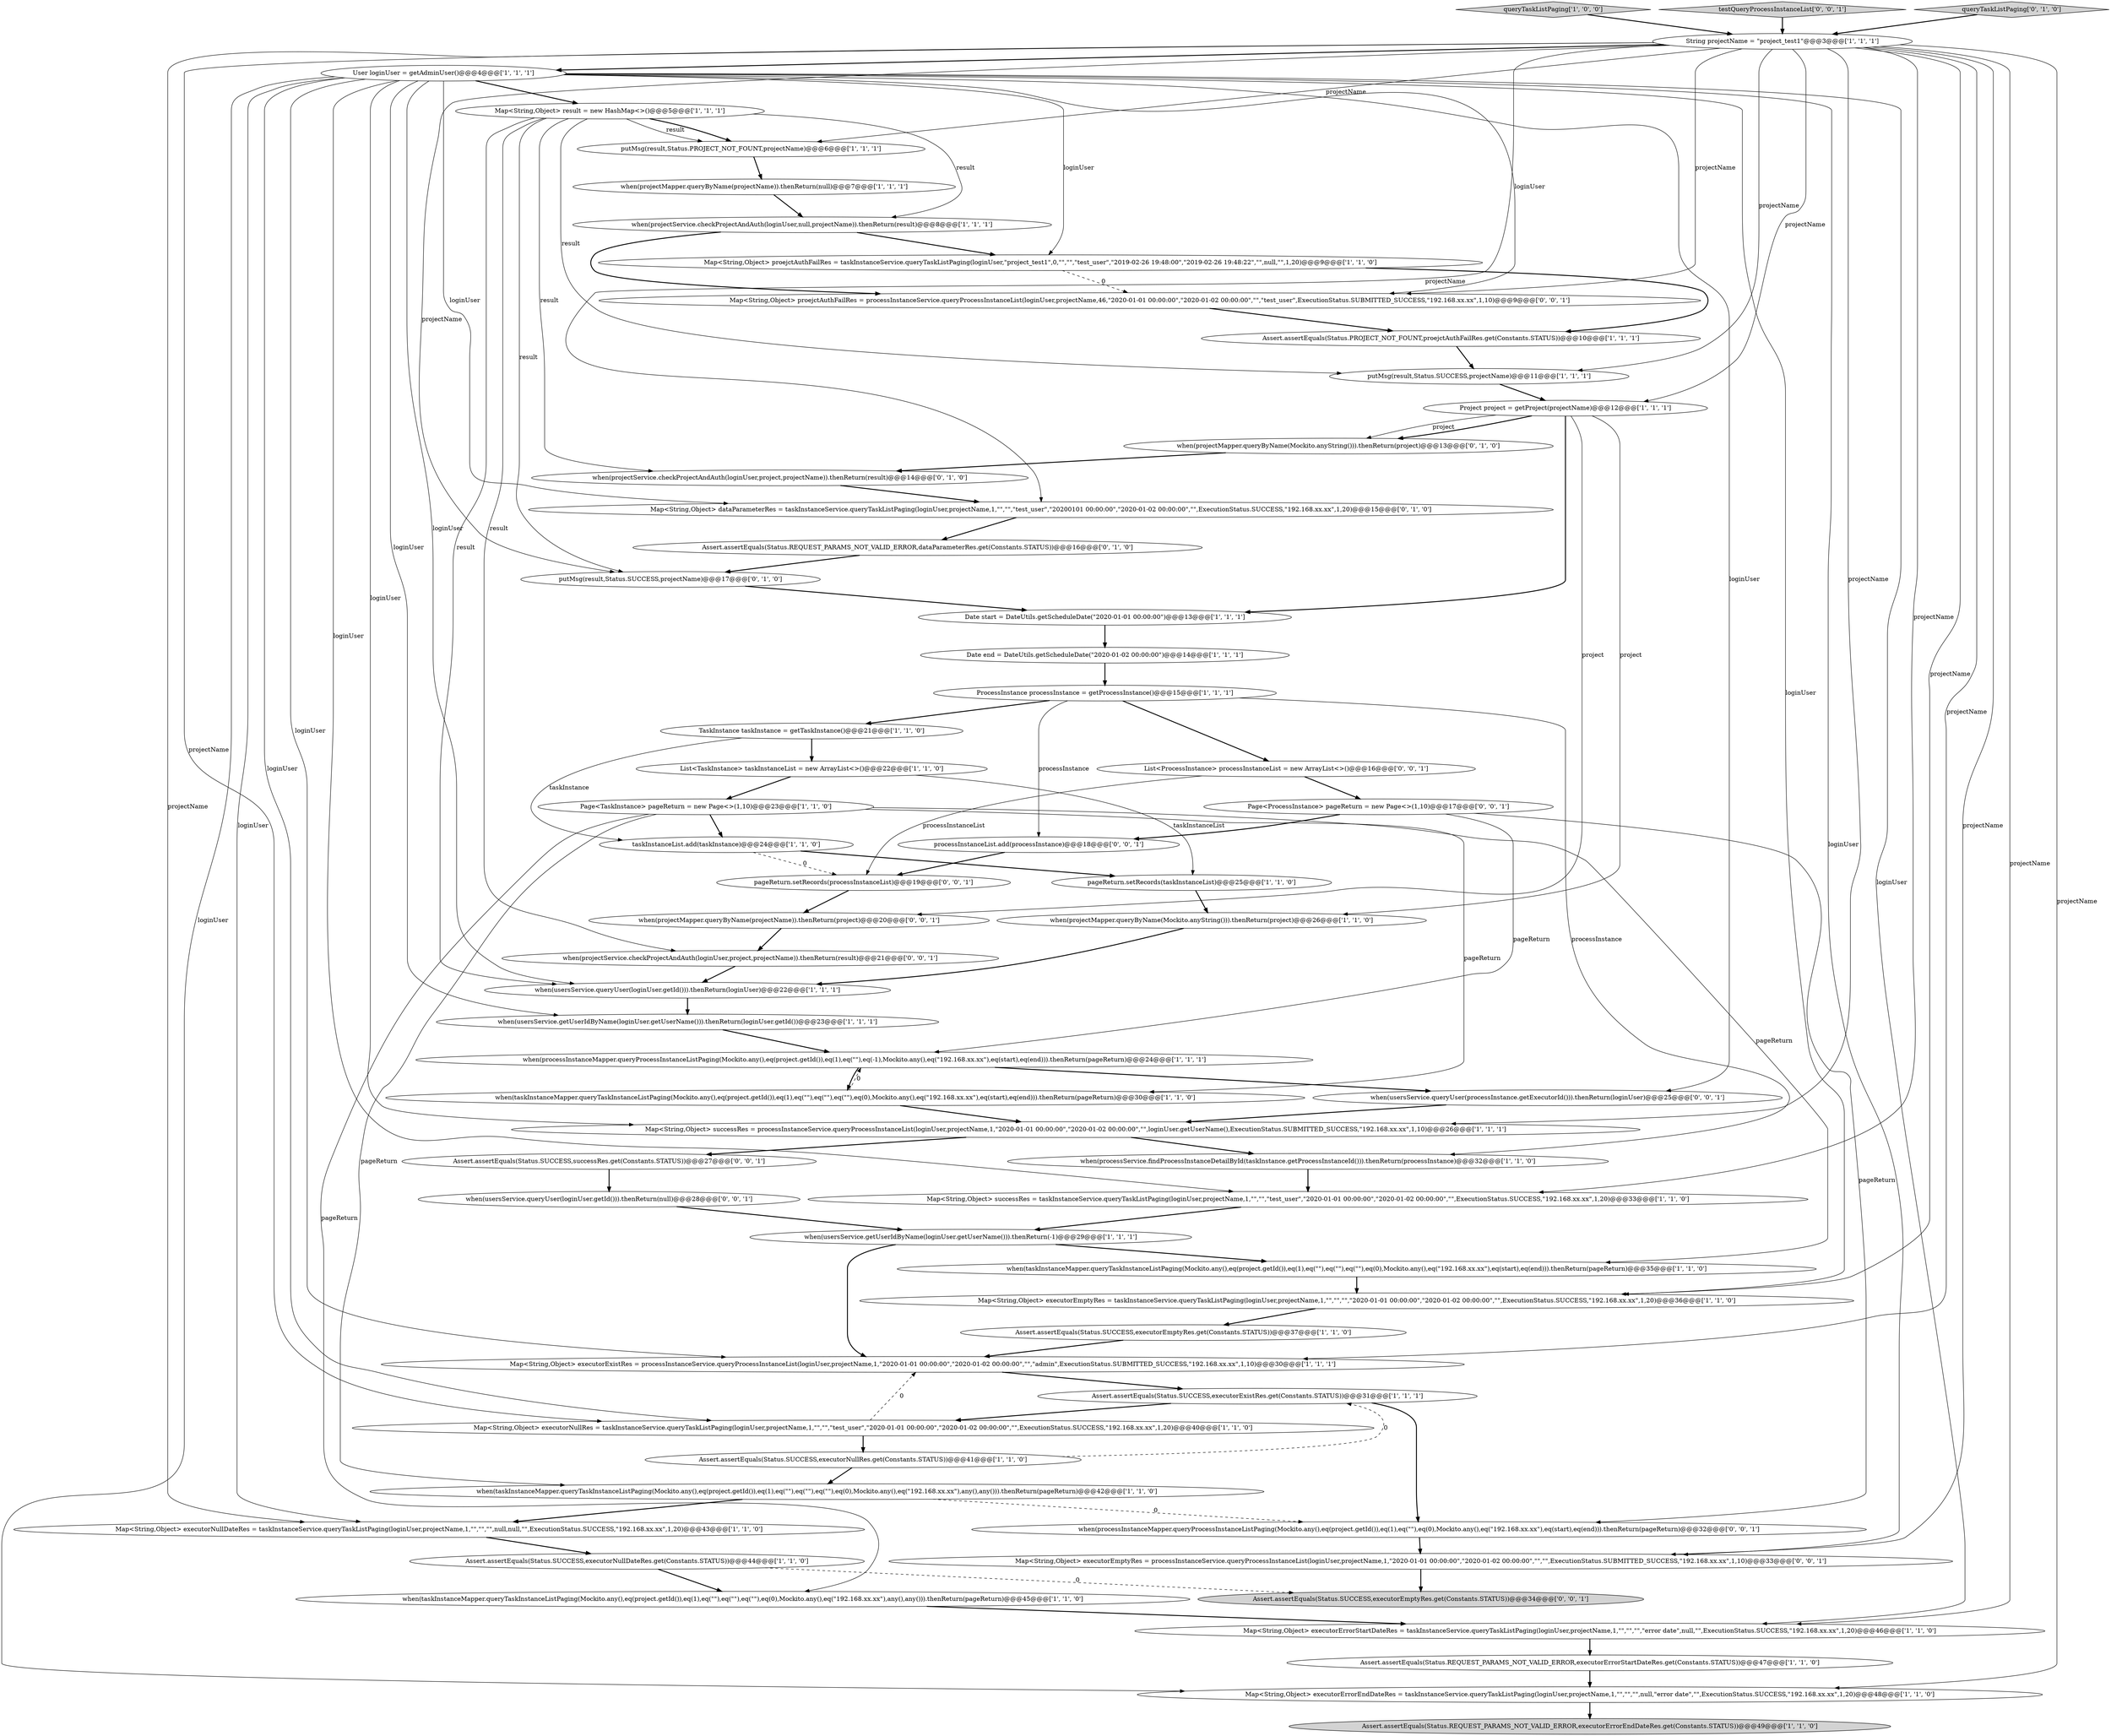 digraph {
61 [style = filled, label = "Map<String,Object> proejctAuthFailRes = processInstanceService.queryProcessInstanceList(loginUser,projectName,46,\"2020-01-01 00:00:00\",\"2020-01-02 00:00:00\",\"\",\"test_user\",ExecutionStatus.SUBMITTED_SUCCESS,\"192.168.xx.xx\",1,10)@@@9@@@['0', '0', '1']", fillcolor = white, shape = ellipse image = "AAA0AAABBB3BBB"];
27 [style = filled, label = "Project project = getProject(projectName)@@@12@@@['1', '1', '1']", fillcolor = white, shape = ellipse image = "AAA0AAABBB1BBB"];
53 [style = filled, label = "Assert.assertEquals(Status.SUCCESS,executorEmptyRes.get(Constants.STATUS))@@@34@@@['0', '0', '1']", fillcolor = lightgray, shape = ellipse image = "AAA0AAABBB3BBB"];
37 [style = filled, label = "putMsg(result,Status.SUCCESS,projectName)@@@11@@@['1', '1', '1']", fillcolor = white, shape = ellipse image = "AAA0AAABBB1BBB"];
30 [style = filled, label = "when(projectService.checkProjectAndAuth(loginUser,null,projectName)).thenReturn(result)@@@8@@@['1', '1', '1']", fillcolor = white, shape = ellipse image = "AAA0AAABBB1BBB"];
51 [style = filled, label = "List<ProcessInstance> processInstanceList = new ArrayList<>()@@@16@@@['0', '0', '1']", fillcolor = white, shape = ellipse image = "AAA0AAABBB3BBB"];
60 [style = filled, label = "when(projectMapper.queryByName(projectName)).thenReturn(project)@@@20@@@['0', '0', '1']", fillcolor = white, shape = ellipse image = "AAA0AAABBB3BBB"];
31 [style = filled, label = "Map<String,Object> successRes = processInstanceService.queryProcessInstanceList(loginUser,projectName,1,\"2020-01-01 00:00:00\",\"2020-01-02 00:00:00\",\"\",loginUser.getUserName(),ExecutionStatus.SUBMITTED_SUCCESS,\"192.168.xx.xx\",1,10)@@@26@@@['1', '1', '1']", fillcolor = white, shape = ellipse image = "AAA0AAABBB1BBB"];
29 [style = filled, label = "Map<String,Object> executorErrorEndDateRes = taskInstanceService.queryTaskListPaging(loginUser,projectName,1,\"\",\"\",\"\",null,\"error date\",\"\",ExecutionStatus.SUCCESS,\"192.168.xx.xx\",1,20)@@@48@@@['1', '1', '0']", fillcolor = white, shape = ellipse image = "AAA0AAABBB1BBB"];
54 [style = filled, label = "when(usersService.queryUser(processInstance.getExecutorId())).thenReturn(loginUser)@@@25@@@['0', '0', '1']", fillcolor = white, shape = ellipse image = "AAA0AAABBB3BBB"];
17 [style = filled, label = "String projectName = \"project_test1\"@@@3@@@['1', '1', '1']", fillcolor = white, shape = ellipse image = "AAA0AAABBB1BBB"];
6 [style = filled, label = "Assert.assertEquals(Status.SUCCESS,executorExistRes.get(Constants.STATUS))@@@31@@@['1', '1', '1']", fillcolor = white, shape = ellipse image = "AAA0AAABBB1BBB"];
38 [style = filled, label = "User loginUser = getAdminUser()@@@4@@@['1', '1', '1']", fillcolor = white, shape = ellipse image = "AAA0AAABBB1BBB"];
11 [style = filled, label = "when(taskInstanceMapper.queryTaskInstanceListPaging(Mockito.any(),eq(project.getId()),eq(1),eq(\"\"),eq(\"\"),eq(\"\"),eq(0),Mockito.any(),eq(\"192.168.xx.xx\"),any(),any())).thenReturn(pageReturn)@@@45@@@['1', '1', '0']", fillcolor = white, shape = ellipse image = "AAA0AAABBB1BBB"];
35 [style = filled, label = "Map<String,Object> executorNullRes = taskInstanceService.queryTaskListPaging(loginUser,projectName,1,\"\",\"\",\"test_user\",\"2020-01-01 00:00:00\",\"2020-01-02 00:00:00\",\"\",ExecutionStatus.SUCCESS,\"192.168.xx.xx\",1,20)@@@40@@@['1', '1', '0']", fillcolor = white, shape = ellipse image = "AAA0AAABBB1BBB"];
56 [style = filled, label = "Map<String,Object> executorEmptyRes = processInstanceService.queryProcessInstanceList(loginUser,projectName,1,\"2020-01-01 00:00:00\",\"2020-01-02 00:00:00\",\"\",\"\",ExecutionStatus.SUBMITTED_SUCCESS,\"192.168.xx.xx\",1,10)@@@33@@@['0', '0', '1']", fillcolor = white, shape = ellipse image = "AAA0AAABBB3BBB"];
19 [style = filled, label = "Assert.assertEquals(Status.PROJECT_NOT_FOUNT,proejctAuthFailRes.get(Constants.STATUS))@@@10@@@['1', '1', '1']", fillcolor = white, shape = ellipse image = "AAA0AAABBB1BBB"];
44 [style = filled, label = "when(projectService.checkProjectAndAuth(loginUser,project,projectName)).thenReturn(result)@@@14@@@['0', '1', '0']", fillcolor = white, shape = ellipse image = "AAA1AAABBB2BBB"];
21 [style = filled, label = "when(processService.findProcessInstanceDetailById(taskInstance.getProcessInstanceId())).thenReturn(processInstance)@@@32@@@['1', '1', '0']", fillcolor = white, shape = ellipse image = "AAA0AAABBB1BBB"];
47 [style = filled, label = "putMsg(result,Status.SUCCESS,projectName)@@@17@@@['0', '1', '0']", fillcolor = white, shape = ellipse image = "AAA1AAABBB2BBB"];
20 [style = filled, label = "when(projectMapper.queryByName(Mockito.anyString())).thenReturn(project)@@@26@@@['1', '1', '0']", fillcolor = white, shape = ellipse image = "AAA0AAABBB1BBB"];
41 [style = filled, label = "when(taskInstanceMapper.queryTaskInstanceListPaging(Mockito.any(),eq(project.getId()),eq(1),eq(\"\"),eq(\"\"),eq(\"\"),eq(0),Mockito.any(),eq(\"192.168.xx.xx\"),eq(start),eq(end))).thenReturn(pageReturn)@@@35@@@['1', '1', '0']", fillcolor = white, shape = ellipse image = "AAA0AAABBB1BBB"];
23 [style = filled, label = "Date start = DateUtils.getScheduleDate(\"2020-01-01 00:00:00\")@@@13@@@['1', '1', '1']", fillcolor = white, shape = ellipse image = "AAA0AAABBB1BBB"];
49 [style = filled, label = "when(usersService.queryUser(loginUser.getId())).thenReturn(null)@@@28@@@['0', '0', '1']", fillcolor = white, shape = ellipse image = "AAA0AAABBB3BBB"];
14 [style = filled, label = "when(processInstanceMapper.queryProcessInstanceListPaging(Mockito.any(),eq(project.getId()),eq(1),eq(\"\"),eq(-1),Mockito.any(),eq(\"192.168.xx.xx\"),eq(start),eq(end))).thenReturn(pageReturn)@@@24@@@['1', '1', '1']", fillcolor = white, shape = ellipse image = "AAA0AAABBB1BBB"];
9 [style = filled, label = "ProcessInstance processInstance = getProcessInstance()@@@15@@@['1', '1', '1']", fillcolor = white, shape = ellipse image = "AAA0AAABBB1BBB"];
39 [style = filled, label = "when(usersService.getUserIdByName(loginUser.getUserName())).thenReturn(-1)@@@29@@@['1', '1', '1']", fillcolor = white, shape = ellipse image = "AAA0AAABBB1BBB"];
42 [style = filled, label = "Assert.assertEquals(Status.REQUEST_PARAMS_NOT_VALID_ERROR,executorErrorEndDateRes.get(Constants.STATUS))@@@49@@@['1', '1', '0']", fillcolor = lightgray, shape = ellipse image = "AAA0AAABBB1BBB"];
13 [style = filled, label = "when(taskInstanceMapper.queryTaskInstanceListPaging(Mockito.any(),eq(project.getId()),eq(1),eq(\"\"),eq(\"\"),eq(\"\"),eq(0),Mockito.any(),eq(\"192.168.xx.xx\"),any(),any())).thenReturn(pageReturn)@@@42@@@['1', '1', '0']", fillcolor = white, shape = ellipse image = "AAA0AAABBB1BBB"];
4 [style = filled, label = "Assert.assertEquals(Status.REQUEST_PARAMS_NOT_VALID_ERROR,executorErrorStartDateRes.get(Constants.STATUS))@@@47@@@['1', '1', '0']", fillcolor = white, shape = ellipse image = "AAA0AAABBB1BBB"];
32 [style = filled, label = "queryTaskListPaging['1', '0', '0']", fillcolor = lightgray, shape = diamond image = "AAA0AAABBB1BBB"];
15 [style = filled, label = "Map<String,Object> executorEmptyRes = taskInstanceService.queryTaskListPaging(loginUser,projectName,1,\"\",\"\",\"\",\"2020-01-01 00:00:00\",\"2020-01-02 00:00:00\",\"\",ExecutionStatus.SUCCESS,\"192.168.xx.xx\",1,20)@@@36@@@['1', '1', '0']", fillcolor = white, shape = ellipse image = "AAA0AAABBB1BBB"];
52 [style = filled, label = "Assert.assertEquals(Status.SUCCESS,successRes.get(Constants.STATUS))@@@27@@@['0', '0', '1']", fillcolor = white, shape = ellipse image = "AAA0AAABBB3BBB"];
62 [style = filled, label = "pageReturn.setRecords(processInstanceList)@@@19@@@['0', '0', '1']", fillcolor = white, shape = ellipse image = "AAA0AAABBB3BBB"];
59 [style = filled, label = "Page<ProcessInstance> pageReturn = new Page<>(1,10)@@@17@@@['0', '0', '1']", fillcolor = white, shape = ellipse image = "AAA0AAABBB3BBB"];
22 [style = filled, label = "taskInstanceList.add(taskInstance)@@@24@@@['1', '1', '0']", fillcolor = white, shape = ellipse image = "AAA0AAABBB1BBB"];
43 [style = filled, label = "when(projectMapper.queryByName(Mockito.anyString())).thenReturn(project)@@@13@@@['0', '1', '0']", fillcolor = white, shape = ellipse image = "AAA1AAABBB2BBB"];
0 [style = filled, label = "when(usersService.getUserIdByName(loginUser.getUserName())).thenReturn(loginUser.getId())@@@23@@@['1', '1', '1']", fillcolor = white, shape = ellipse image = "AAA0AAABBB1BBB"];
18 [style = filled, label = "when(usersService.queryUser(loginUser.getId())).thenReturn(loginUser)@@@22@@@['1', '1', '1']", fillcolor = white, shape = ellipse image = "AAA0AAABBB1BBB"];
46 [style = filled, label = "Assert.assertEquals(Status.REQUEST_PARAMS_NOT_VALID_ERROR,dataParameterRes.get(Constants.STATUS))@@@16@@@['0', '1', '0']", fillcolor = white, shape = ellipse image = "AAA1AAABBB2BBB"];
55 [style = filled, label = "when(processInstanceMapper.queryProcessInstanceListPaging(Mockito.any(),eq(project.getId()),eq(1),eq(\"\"),eq(0),Mockito.any(),eq(\"192.168.xx.xx\"),eq(start),eq(end))).thenReturn(pageReturn)@@@32@@@['0', '0', '1']", fillcolor = white, shape = ellipse image = "AAA0AAABBB3BBB"];
57 [style = filled, label = "processInstanceList.add(processInstance)@@@18@@@['0', '0', '1']", fillcolor = white, shape = ellipse image = "AAA0AAABBB3BBB"];
45 [style = filled, label = "Map<String,Object> dataParameterRes = taskInstanceService.queryTaskListPaging(loginUser,projectName,1,\"\",\"\",\"test_user\",\"20200101 00:00:00\",\"2020-01-02 00:00:00\",\"\",ExecutionStatus.SUCCESS,\"192.168.xx.xx\",1,20)@@@15@@@['0', '1', '0']", fillcolor = white, shape = ellipse image = "AAA1AAABBB2BBB"];
25 [style = filled, label = "Map<String,Object> executorExistRes = processInstanceService.queryProcessInstanceList(loginUser,projectName,1,\"2020-01-01 00:00:00\",\"2020-01-02 00:00:00\",\"\",\"admin\",ExecutionStatus.SUBMITTED_SUCCESS,\"192.168.xx.xx\",1,10)@@@30@@@['1', '1', '1']", fillcolor = white, shape = ellipse image = "AAA0AAABBB1BBB"];
34 [style = filled, label = "Map<String,Object> executorErrorStartDateRes = taskInstanceService.queryTaskListPaging(loginUser,projectName,1,\"\",\"\",\"\",\"error date\",null,\"\",ExecutionStatus.SUCCESS,\"192.168.xx.xx\",1,20)@@@46@@@['1', '1', '0']", fillcolor = white, shape = ellipse image = "AAA0AAABBB1BBB"];
1 [style = filled, label = "Map<String,Object> successRes = taskInstanceService.queryTaskListPaging(loginUser,projectName,1,\"\",\"\",\"test_user\",\"2020-01-01 00:00:00\",\"2020-01-02 00:00:00\",\"\",ExecutionStatus.SUCCESS,\"192.168.xx.xx\",1,20)@@@33@@@['1', '1', '0']", fillcolor = white, shape = ellipse image = "AAA0AAABBB1BBB"];
50 [style = filled, label = "when(projectService.checkProjectAndAuth(loginUser,project,projectName)).thenReturn(result)@@@21@@@['0', '0', '1']", fillcolor = white, shape = ellipse image = "AAA0AAABBB3BBB"];
36 [style = filled, label = "List<TaskInstance> taskInstanceList = new ArrayList<>()@@@22@@@['1', '1', '0']", fillcolor = white, shape = ellipse image = "AAA0AAABBB1BBB"];
10 [style = filled, label = "Assert.assertEquals(Status.SUCCESS,executorNullRes.get(Constants.STATUS))@@@41@@@['1', '1', '0']", fillcolor = white, shape = ellipse image = "AAA0AAABBB1BBB"];
2 [style = filled, label = "when(taskInstanceMapper.queryTaskInstanceListPaging(Mockito.any(),eq(project.getId()),eq(1),eq(\"\"),eq(\"\"),eq(\"\"),eq(0),Mockito.any(),eq(\"192.168.xx.xx\"),eq(start),eq(end))).thenReturn(pageReturn)@@@30@@@['1', '1', '0']", fillcolor = white, shape = ellipse image = "AAA0AAABBB1BBB"];
58 [style = filled, label = "testQueryProcessInstanceList['0', '0', '1']", fillcolor = lightgray, shape = diamond image = "AAA0AAABBB3BBB"];
16 [style = filled, label = "pageReturn.setRecords(taskInstanceList)@@@25@@@['1', '1', '0']", fillcolor = white, shape = ellipse image = "AAA0AAABBB1BBB"];
48 [style = filled, label = "queryTaskListPaging['0', '1', '0']", fillcolor = lightgray, shape = diamond image = "AAA0AAABBB2BBB"];
33 [style = filled, label = "Map<String,Object> result = new HashMap<>()@@@5@@@['1', '1', '1']", fillcolor = white, shape = ellipse image = "AAA0AAABBB1BBB"];
24 [style = filled, label = "TaskInstance taskInstance = getTaskInstance()@@@21@@@['1', '1', '0']", fillcolor = white, shape = ellipse image = "AAA0AAABBB1BBB"];
28 [style = filled, label = "Assert.assertEquals(Status.SUCCESS,executorNullDateRes.get(Constants.STATUS))@@@44@@@['1', '1', '0']", fillcolor = white, shape = ellipse image = "AAA0AAABBB1BBB"];
3 [style = filled, label = "Map<String,Object> executorNullDateRes = taskInstanceService.queryTaskListPaging(loginUser,projectName,1,\"\",\"\",\"\",null,null,\"\",ExecutionStatus.SUCCESS,\"192.168.xx.xx\",1,20)@@@43@@@['1', '1', '0']", fillcolor = white, shape = ellipse image = "AAA0AAABBB1BBB"];
7 [style = filled, label = "when(projectMapper.queryByName(projectName)).thenReturn(null)@@@7@@@['1', '1', '1']", fillcolor = white, shape = ellipse image = "AAA0AAABBB1BBB"];
26 [style = filled, label = "putMsg(result,Status.PROJECT_NOT_FOUNT,projectName)@@@6@@@['1', '1', '1']", fillcolor = white, shape = ellipse image = "AAA0AAABBB1BBB"];
8 [style = filled, label = "Assert.assertEquals(Status.SUCCESS,executorEmptyRes.get(Constants.STATUS))@@@37@@@['1', '1', '0']", fillcolor = white, shape = ellipse image = "AAA0AAABBB1BBB"];
5 [style = filled, label = "Page<TaskInstance> pageReturn = new Page<>(1,10)@@@23@@@['1', '1', '0']", fillcolor = white, shape = ellipse image = "AAA0AAABBB1BBB"];
40 [style = filled, label = "Date end = DateUtils.getScheduleDate(\"2020-01-02 00:00:00\")@@@14@@@['1', '1', '1']", fillcolor = white, shape = ellipse image = "AAA0AAABBB1BBB"];
12 [style = filled, label = "Map<String,Object> proejctAuthFailRes = taskInstanceService.queryTaskListPaging(loginUser,\"project_test1\",0,\"\",\"\",\"test_user\",\"2019-02-26 19:48:00\",\"2019-02-26 19:48:22\",\"\",null,\"\",1,20)@@@9@@@['1', '1', '0']", fillcolor = white, shape = ellipse image = "AAA0AAABBB1BBB"];
11->34 [style = bold, label=""];
46->47 [style = bold, label=""];
56->53 [style = bold, label=""];
17->35 [style = solid, label="projectName"];
41->15 [style = bold, label=""];
38->61 [style = solid, label="loginUser"];
9->51 [style = bold, label=""];
17->45 [style = solid, label="projectName"];
38->34 [style = solid, label="loginUser"];
38->12 [style = solid, label="loginUser"];
38->1 [style = solid, label="loginUser"];
38->3 [style = solid, label="loginUser"];
33->30 [style = solid, label="result"];
51->62 [style = solid, label="processInstanceList"];
39->41 [style = bold, label=""];
59->55 [style = solid, label="pageReturn"];
51->59 [style = bold, label=""];
17->56 [style = solid, label="projectName"];
34->4 [style = bold, label=""];
45->46 [style = bold, label=""];
22->62 [style = dashed, label="0"];
5->41 [style = solid, label="pageReturn"];
8->25 [style = bold, label=""];
2->31 [style = bold, label=""];
57->62 [style = bold, label=""];
5->2 [style = solid, label="pageReturn"];
58->17 [style = bold, label=""];
28->11 [style = bold, label=""];
15->8 [style = bold, label=""];
43->44 [style = bold, label=""];
59->14 [style = solid, label="pageReturn"];
31->21 [style = bold, label=""];
17->29 [style = solid, label="projectName"];
55->56 [style = bold, label=""];
17->15 [style = solid, label="projectName"];
9->57 [style = solid, label="processInstance"];
5->13 [style = solid, label="pageReturn"];
20->18 [style = bold, label=""];
38->25 [style = solid, label="loginUser"];
12->61 [style = dashed, label="0"];
27->20 [style = solid, label="project"];
10->6 [style = dashed, label="0"];
17->47 [style = solid, label="projectName"];
1->39 [style = bold, label=""];
9->24 [style = bold, label=""];
38->29 [style = solid, label="loginUser"];
49->39 [style = bold, label=""];
12->19 [style = bold, label=""];
47->23 [style = bold, label=""];
62->60 [style = bold, label=""];
38->35 [style = solid, label="loginUser"];
5->22 [style = bold, label=""];
17->31 [style = solid, label="projectName"];
27->43 [style = solid, label="project"];
38->33 [style = bold, label=""];
38->45 [style = solid, label="loginUser"];
35->25 [style = dashed, label="0"];
0->14 [style = bold, label=""];
38->31 [style = solid, label="loginUser"];
17->25 [style = solid, label="projectName"];
33->47 [style = solid, label="result"];
17->26 [style = solid, label="projectName"];
14->54 [style = bold, label=""];
33->18 [style = solid, label="result"];
19->37 [style = bold, label=""];
27->60 [style = solid, label="project"];
22->16 [style = bold, label=""];
33->37 [style = solid, label="result"];
24->22 [style = solid, label="taskInstance"];
35->10 [style = bold, label=""];
30->61 [style = bold, label=""];
9->21 [style = solid, label="processInstance"];
17->34 [style = solid, label="projectName"];
38->18 [style = solid, label="loginUser"];
10->13 [style = bold, label=""];
50->18 [style = bold, label=""];
30->12 [style = bold, label=""];
33->44 [style = solid, label="result"];
36->16 [style = solid, label="taskInstanceList"];
40->9 [style = bold, label=""];
14->2 [style = bold, label=""];
23->40 [style = bold, label=""];
13->3 [style = bold, label=""];
21->1 [style = bold, label=""];
38->0 [style = solid, label="loginUser"];
6->55 [style = bold, label=""];
52->49 [style = bold, label=""];
25->6 [style = bold, label=""];
39->25 [style = bold, label=""];
48->17 [style = bold, label=""];
59->57 [style = bold, label=""];
54->31 [style = bold, label=""];
33->50 [style = solid, label="result"];
38->15 [style = solid, label="loginUser"];
13->55 [style = dashed, label="0"];
29->42 [style = bold, label=""];
31->52 [style = bold, label=""];
17->27 [style = solid, label="projectName"];
24->36 [style = bold, label=""];
17->38 [style = bold, label=""];
37->27 [style = bold, label=""];
38->56 [style = solid, label="loginUser"];
61->19 [style = bold, label=""];
17->37 [style = solid, label="projectName"];
44->45 [style = bold, label=""];
27->23 [style = bold, label=""];
36->5 [style = bold, label=""];
17->1 [style = solid, label="projectName"];
60->50 [style = bold, label=""];
17->3 [style = solid, label="projectName"];
5->11 [style = solid, label="pageReturn"];
32->17 [style = bold, label=""];
2->14 [style = dashed, label="0"];
33->26 [style = solid, label="result"];
27->43 [style = bold, label=""];
16->20 [style = bold, label=""];
26->7 [style = bold, label=""];
17->61 [style = solid, label="projectName"];
38->54 [style = solid, label="loginUser"];
6->35 [style = bold, label=""];
4->29 [style = bold, label=""];
28->53 [style = dashed, label="0"];
3->28 [style = bold, label=""];
7->30 [style = bold, label=""];
33->26 [style = bold, label=""];
18->0 [style = bold, label=""];
}
